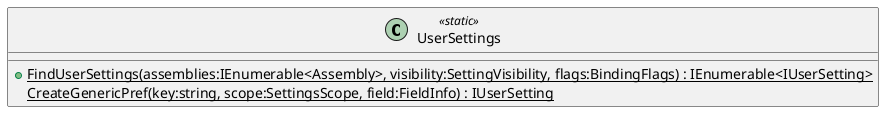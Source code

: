 @startuml
class UserSettings <<static>> {
    + {static} FindUserSettings(assemblies:IEnumerable<Assembly>, visibility:SettingVisibility, flags:BindingFlags) : IEnumerable<IUserSetting>
    {static} CreateGenericPref(key:string, scope:SettingsScope, field:FieldInfo) : IUserSetting
}
@enduml

